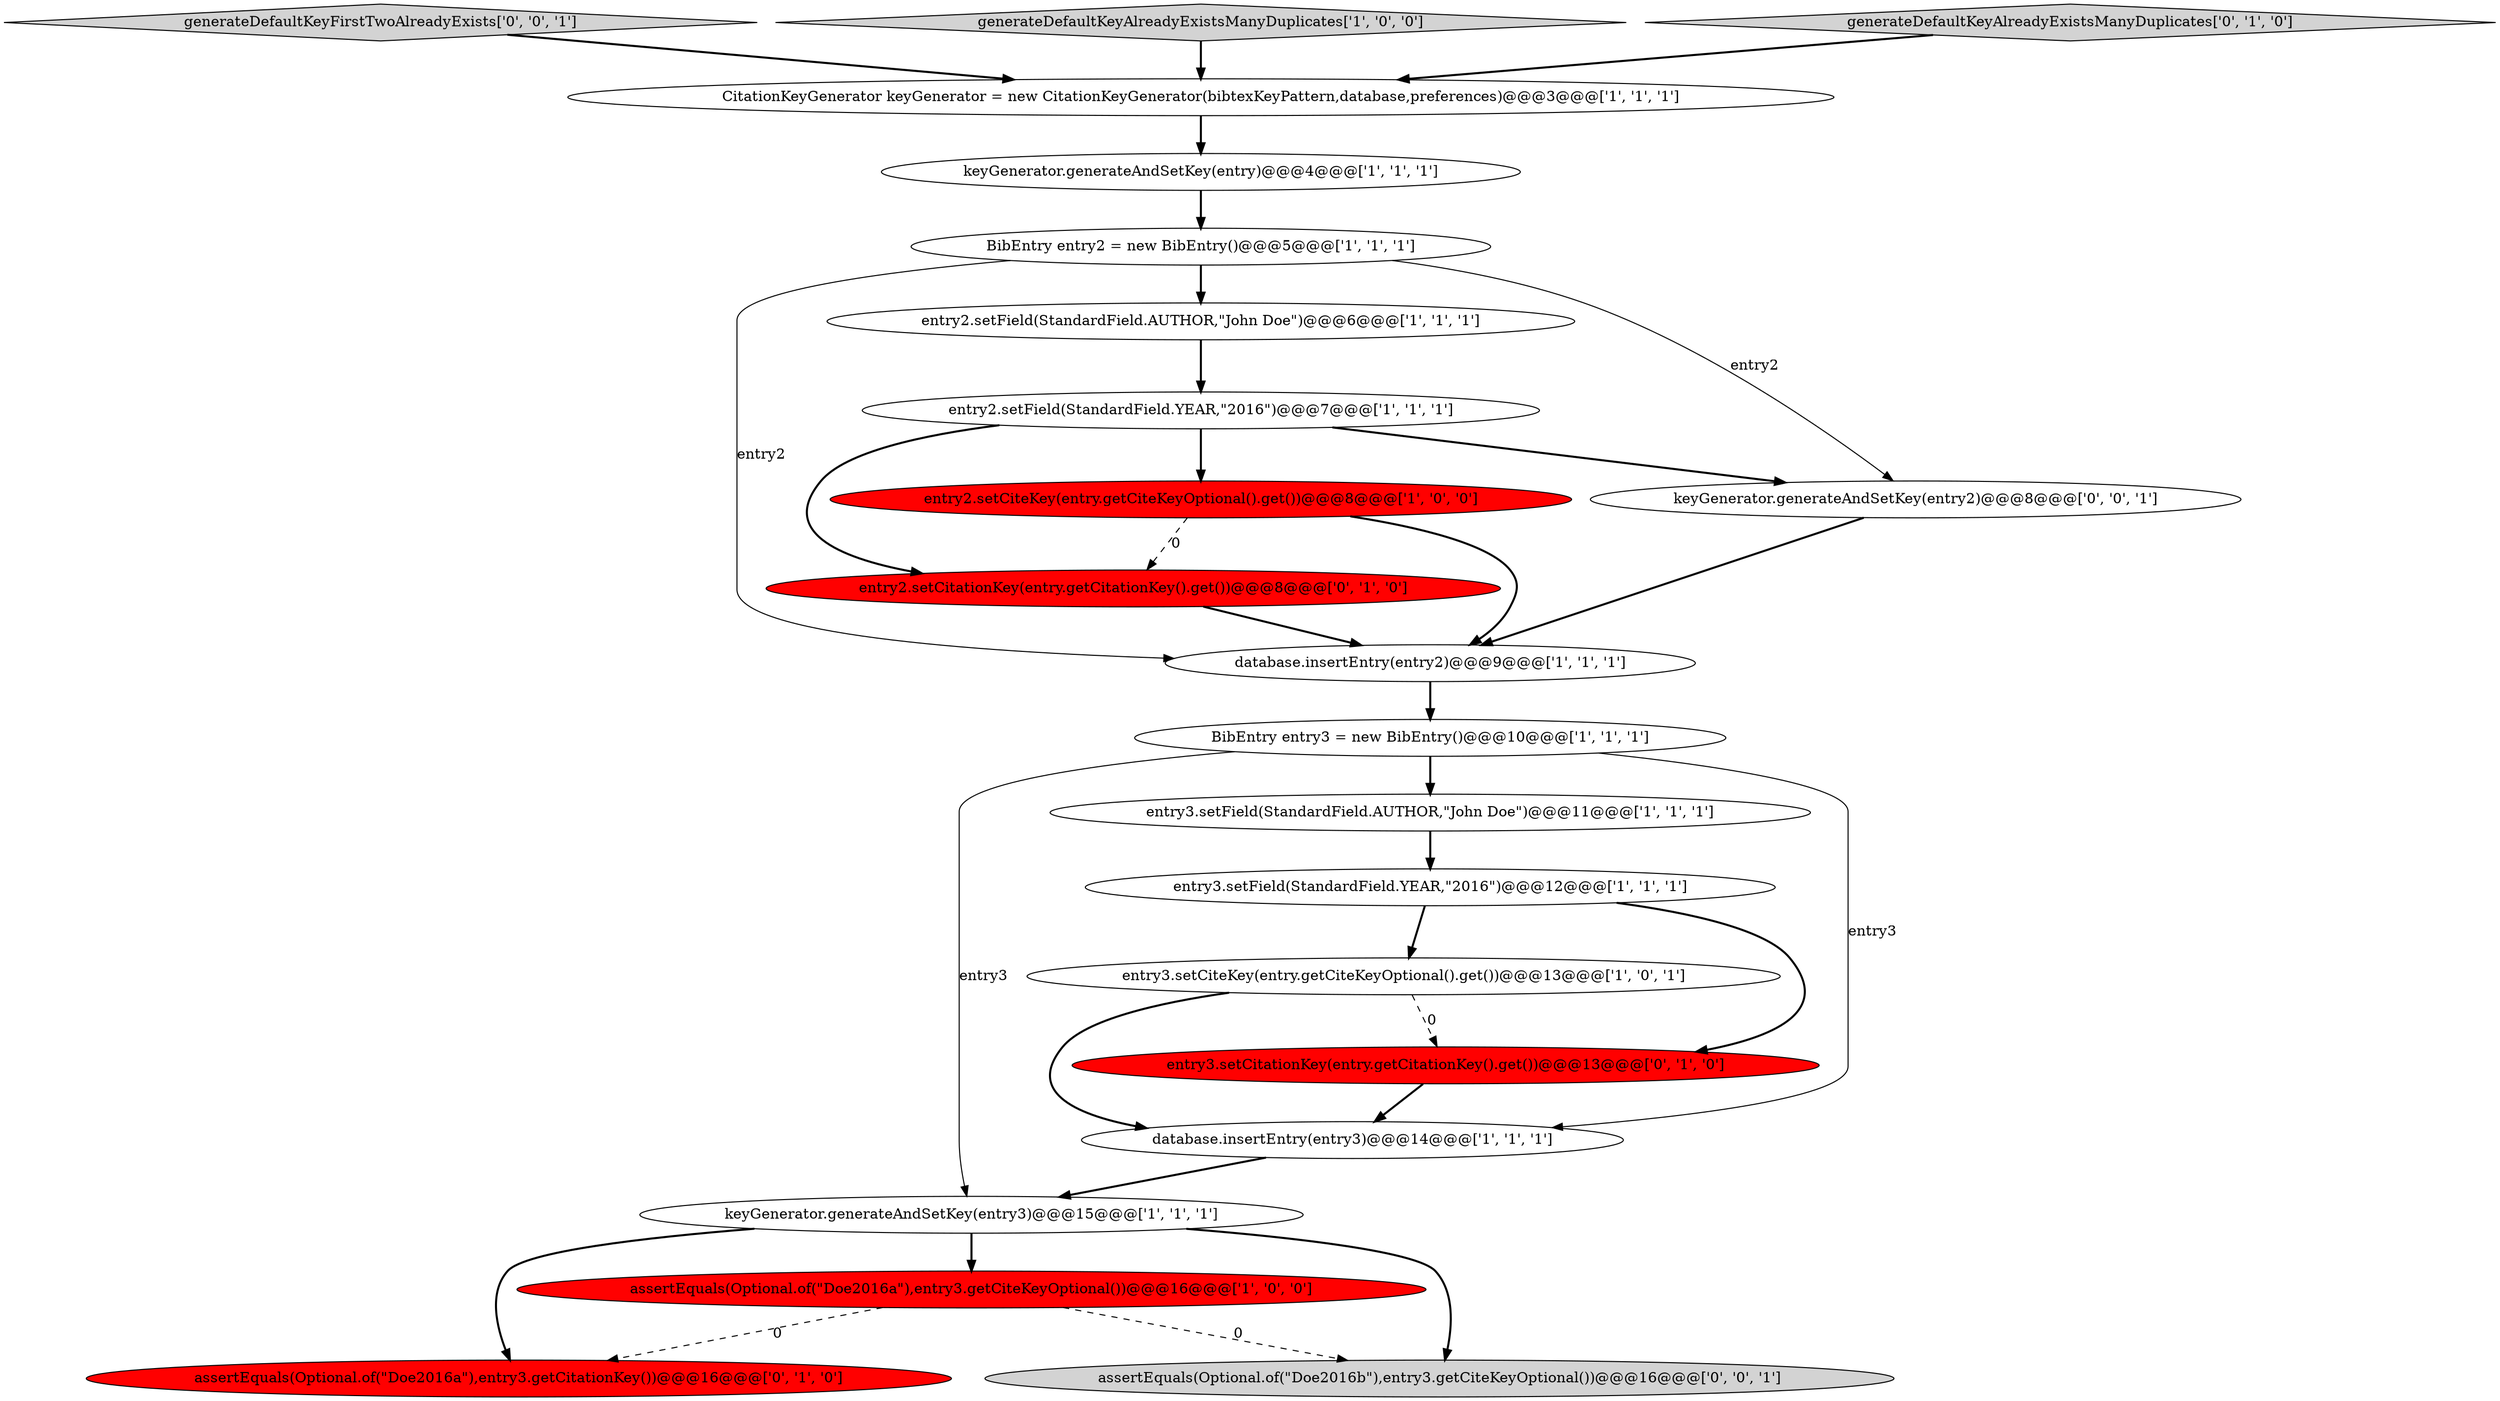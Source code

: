 digraph {
13 [style = filled, label = "assertEquals(Optional.of(\"Doe2016a\"),entry3.getCiteKeyOptional())@@@16@@@['1', '0', '0']", fillcolor = red, shape = ellipse image = "AAA1AAABBB1BBB"];
21 [style = filled, label = "generateDefaultKeyFirstTwoAlreadyExists['0', '0', '1']", fillcolor = lightgray, shape = diamond image = "AAA0AAABBB3BBB"];
0 [style = filled, label = "keyGenerator.generateAndSetKey(entry)@@@4@@@['1', '1', '1']", fillcolor = white, shape = ellipse image = "AAA0AAABBB1BBB"];
3 [style = filled, label = "CitationKeyGenerator keyGenerator = new CitationKeyGenerator(bibtexKeyPattern,database,preferences)@@@3@@@['1', '1', '1']", fillcolor = white, shape = ellipse image = "AAA0AAABBB1BBB"];
12 [style = filled, label = "entry2.setField(StandardField.YEAR,\"2016\")@@@7@@@['1', '1', '1']", fillcolor = white, shape = ellipse image = "AAA0AAABBB1BBB"];
2 [style = filled, label = "entry3.setField(StandardField.AUTHOR,\"John Doe\")@@@11@@@['1', '1', '1']", fillcolor = white, shape = ellipse image = "AAA0AAABBB1BBB"];
5 [style = filled, label = "BibEntry entry3 = new BibEntry()@@@10@@@['1', '1', '1']", fillcolor = white, shape = ellipse image = "AAA0AAABBB1BBB"];
4 [style = filled, label = "BibEntry entry2 = new BibEntry()@@@5@@@['1', '1', '1']", fillcolor = white, shape = ellipse image = "AAA0AAABBB1BBB"];
11 [style = filled, label = "database.insertEntry(entry3)@@@14@@@['1', '1', '1']", fillcolor = white, shape = ellipse image = "AAA0AAABBB1BBB"];
10 [style = filled, label = "entry3.setCiteKey(entry.getCiteKeyOptional().get())@@@13@@@['1', '0', '1']", fillcolor = white, shape = ellipse image = "AAA0AAABBB1BBB"];
18 [style = filled, label = "assertEquals(Optional.of(\"Doe2016a\"),entry3.getCitationKey())@@@16@@@['0', '1', '0']", fillcolor = red, shape = ellipse image = "AAA1AAABBB2BBB"];
7 [style = filled, label = "generateDefaultKeyAlreadyExistsManyDuplicates['1', '0', '0']", fillcolor = lightgray, shape = diamond image = "AAA0AAABBB1BBB"];
6 [style = filled, label = "keyGenerator.generateAndSetKey(entry3)@@@15@@@['1', '1', '1']", fillcolor = white, shape = ellipse image = "AAA0AAABBB1BBB"];
17 [style = filled, label = "generateDefaultKeyAlreadyExistsManyDuplicates['0', '1', '0']", fillcolor = lightgray, shape = diamond image = "AAA0AAABBB2BBB"];
19 [style = filled, label = "keyGenerator.generateAndSetKey(entry2)@@@8@@@['0', '0', '1']", fillcolor = white, shape = ellipse image = "AAA0AAABBB3BBB"];
20 [style = filled, label = "assertEquals(Optional.of(\"Doe2016b\"),entry3.getCiteKeyOptional())@@@16@@@['0', '0', '1']", fillcolor = lightgray, shape = ellipse image = "AAA0AAABBB3BBB"];
9 [style = filled, label = "database.insertEntry(entry2)@@@9@@@['1', '1', '1']", fillcolor = white, shape = ellipse image = "AAA0AAABBB1BBB"];
1 [style = filled, label = "entry2.setField(StandardField.AUTHOR,\"John Doe\")@@@6@@@['1', '1', '1']", fillcolor = white, shape = ellipse image = "AAA0AAABBB1BBB"];
16 [style = filled, label = "entry3.setCitationKey(entry.getCitationKey().get())@@@13@@@['0', '1', '0']", fillcolor = red, shape = ellipse image = "AAA1AAABBB2BBB"];
15 [style = filled, label = "entry2.setCitationKey(entry.getCitationKey().get())@@@8@@@['0', '1', '0']", fillcolor = red, shape = ellipse image = "AAA1AAABBB2BBB"];
14 [style = filled, label = "entry3.setField(StandardField.YEAR,\"2016\")@@@12@@@['1', '1', '1']", fillcolor = white, shape = ellipse image = "AAA0AAABBB1BBB"];
8 [style = filled, label = "entry2.setCiteKey(entry.getCiteKeyOptional().get())@@@8@@@['1', '0', '0']", fillcolor = red, shape = ellipse image = "AAA1AAABBB1BBB"];
14->16 [style = bold, label=""];
4->19 [style = solid, label="entry2"];
16->11 [style = bold, label=""];
4->9 [style = solid, label="entry2"];
6->18 [style = bold, label=""];
13->20 [style = dashed, label="0"];
11->6 [style = bold, label=""];
8->15 [style = dashed, label="0"];
12->15 [style = bold, label=""];
14->10 [style = bold, label=""];
7->3 [style = bold, label=""];
3->0 [style = bold, label=""];
6->20 [style = bold, label=""];
5->6 [style = solid, label="entry3"];
5->2 [style = bold, label=""];
19->9 [style = bold, label=""];
0->4 [style = bold, label=""];
15->9 [style = bold, label=""];
12->8 [style = bold, label=""];
6->13 [style = bold, label=""];
5->11 [style = solid, label="entry3"];
2->14 [style = bold, label=""];
8->9 [style = bold, label=""];
1->12 [style = bold, label=""];
17->3 [style = bold, label=""];
9->5 [style = bold, label=""];
4->1 [style = bold, label=""];
10->16 [style = dashed, label="0"];
13->18 [style = dashed, label="0"];
12->19 [style = bold, label=""];
21->3 [style = bold, label=""];
10->11 [style = bold, label=""];
}
